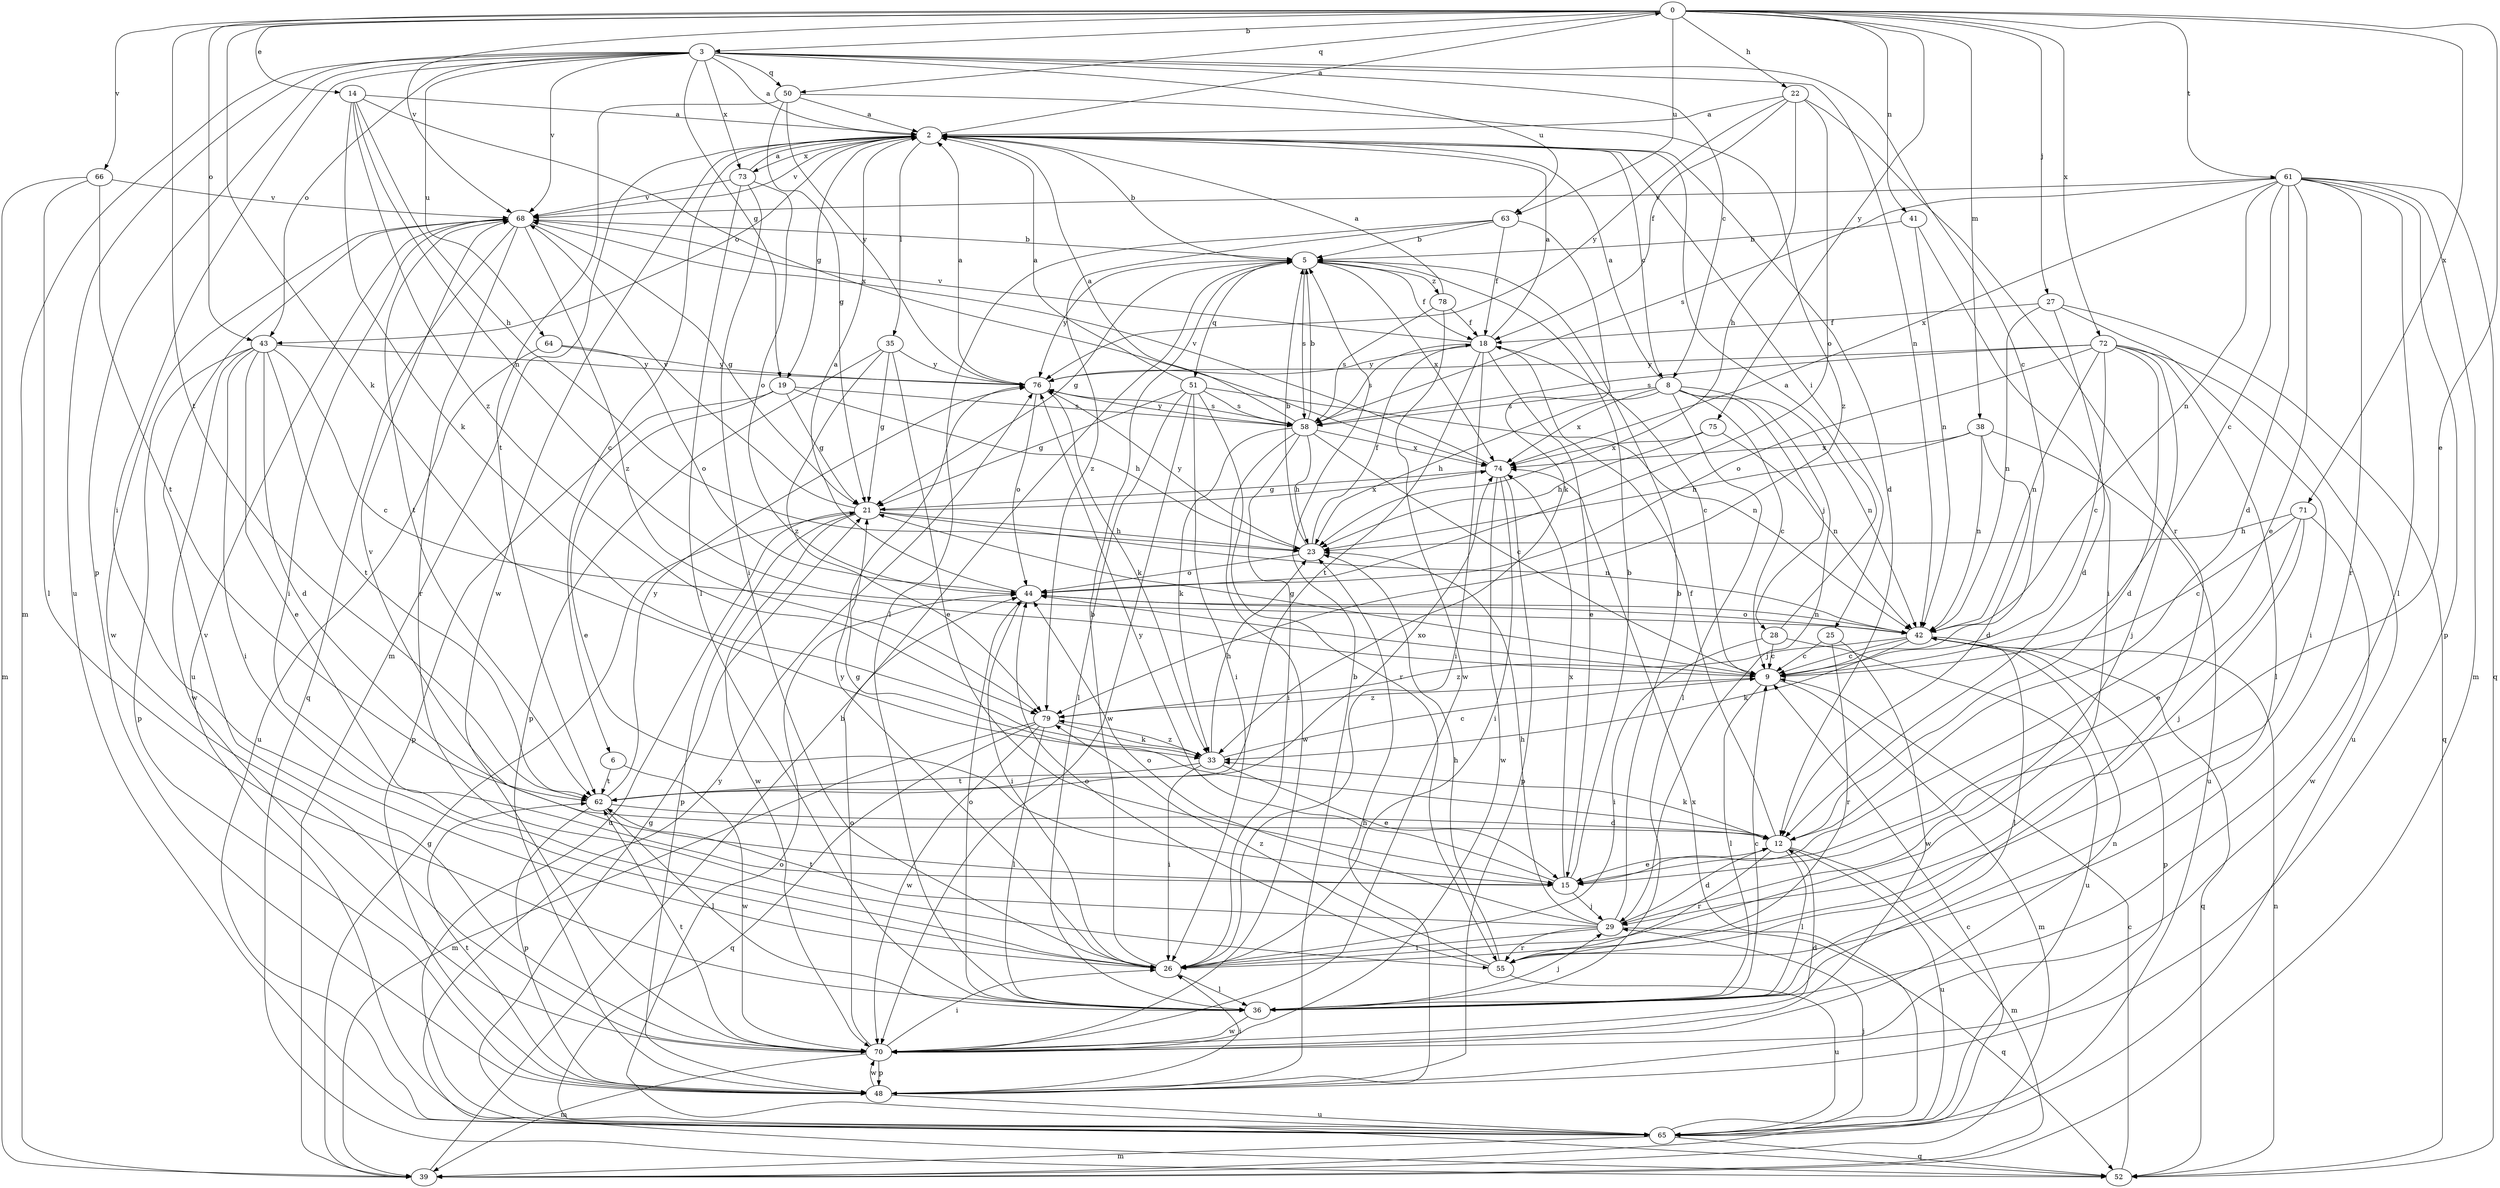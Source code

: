 strict digraph  {
0;
2;
3;
5;
6;
8;
9;
12;
14;
15;
18;
19;
21;
22;
23;
25;
26;
27;
28;
29;
33;
35;
36;
38;
39;
41;
42;
43;
44;
48;
50;
51;
52;
55;
58;
61;
62;
63;
64;
65;
66;
68;
70;
71;
72;
73;
74;
75;
76;
78;
79;
0 -> 3  [label=b];
0 -> 14  [label=e];
0 -> 15  [label=e];
0 -> 22  [label=h];
0 -> 27  [label=j];
0 -> 33  [label=k];
0 -> 38  [label=m];
0 -> 41  [label=n];
0 -> 43  [label=o];
0 -> 50  [label=q];
0 -> 61  [label=t];
0 -> 62  [label=t];
0 -> 63  [label=u];
0 -> 66  [label=v];
0 -> 68  [label=v];
0 -> 71  [label=x];
0 -> 72  [label=x];
0 -> 75  [label=y];
2 -> 0  [label=a];
2 -> 5  [label=b];
2 -> 6  [label=c];
2 -> 8  [label=c];
2 -> 12  [label=d];
2 -> 19  [label=g];
2 -> 25  [label=i];
2 -> 35  [label=l];
2 -> 39  [label=m];
2 -> 43  [label=o];
2 -> 68  [label=v];
2 -> 70  [label=w];
2 -> 73  [label=x];
3 -> 2  [label=a];
3 -> 8  [label=c];
3 -> 9  [label=c];
3 -> 19  [label=g];
3 -> 26  [label=i];
3 -> 39  [label=m];
3 -> 42  [label=n];
3 -> 43  [label=o];
3 -> 48  [label=p];
3 -> 50  [label=q];
3 -> 63  [label=u];
3 -> 64  [label=u];
3 -> 65  [label=u];
3 -> 68  [label=v];
3 -> 73  [label=x];
5 -> 18  [label=f];
5 -> 21  [label=g];
5 -> 51  [label=q];
5 -> 58  [label=s];
5 -> 74  [label=x];
5 -> 76  [label=y];
5 -> 78  [label=z];
6 -> 62  [label=t];
6 -> 70  [label=w];
8 -> 2  [label=a];
8 -> 9  [label=c];
8 -> 23  [label=h];
8 -> 28  [label=j];
8 -> 29  [label=j];
8 -> 36  [label=l];
8 -> 42  [label=n];
8 -> 58  [label=s];
8 -> 74  [label=x];
9 -> 21  [label=g];
9 -> 36  [label=l];
9 -> 39  [label=m];
9 -> 44  [label=o];
9 -> 79  [label=z];
12 -> 15  [label=e];
12 -> 18  [label=f];
12 -> 21  [label=g];
12 -> 33  [label=k];
12 -> 36  [label=l];
12 -> 39  [label=m];
12 -> 55  [label=r];
12 -> 65  [label=u];
14 -> 2  [label=a];
14 -> 23  [label=h];
14 -> 33  [label=k];
14 -> 42  [label=n];
14 -> 74  [label=x];
14 -> 79  [label=z];
15 -> 5  [label=b];
15 -> 29  [label=j];
15 -> 68  [label=v];
15 -> 74  [label=x];
15 -> 76  [label=y];
18 -> 2  [label=a];
18 -> 9  [label=c];
18 -> 15  [label=e];
18 -> 26  [label=i];
18 -> 58  [label=s];
18 -> 62  [label=t];
18 -> 68  [label=v];
18 -> 76  [label=y];
19 -> 15  [label=e];
19 -> 21  [label=g];
19 -> 23  [label=h];
19 -> 48  [label=p];
19 -> 58  [label=s];
21 -> 23  [label=h];
21 -> 42  [label=n];
21 -> 48  [label=p];
21 -> 65  [label=u];
21 -> 68  [label=v];
21 -> 70  [label=w];
21 -> 74  [label=x];
22 -> 2  [label=a];
22 -> 18  [label=f];
22 -> 23  [label=h];
22 -> 44  [label=o];
22 -> 55  [label=r];
22 -> 76  [label=y];
23 -> 5  [label=b];
23 -> 18  [label=f];
23 -> 44  [label=o];
23 -> 76  [label=y];
25 -> 9  [label=c];
25 -> 55  [label=r];
25 -> 70  [label=w];
26 -> 5  [label=b];
26 -> 36  [label=l];
26 -> 76  [label=y];
27 -> 12  [label=d];
27 -> 18  [label=f];
27 -> 26  [label=i];
27 -> 42  [label=n];
27 -> 52  [label=q];
28 -> 2  [label=a];
28 -> 9  [label=c];
28 -> 26  [label=i];
28 -> 65  [label=u];
29 -> 5  [label=b];
29 -> 12  [label=d];
29 -> 23  [label=h];
29 -> 26  [label=i];
29 -> 44  [label=o];
29 -> 52  [label=q];
29 -> 55  [label=r];
29 -> 62  [label=t];
33 -> 9  [label=c];
33 -> 15  [label=e];
33 -> 23  [label=h];
33 -> 26  [label=i];
33 -> 62  [label=t];
33 -> 79  [label=z];
35 -> 15  [label=e];
35 -> 21  [label=g];
35 -> 48  [label=p];
35 -> 76  [label=y];
35 -> 79  [label=z];
36 -> 9  [label=c];
36 -> 29  [label=j];
36 -> 44  [label=o];
36 -> 70  [label=w];
38 -> 12  [label=d];
38 -> 23  [label=h];
38 -> 42  [label=n];
38 -> 65  [label=u];
38 -> 74  [label=x];
39 -> 5  [label=b];
39 -> 9  [label=c];
39 -> 21  [label=g];
41 -> 5  [label=b];
41 -> 26  [label=i];
41 -> 42  [label=n];
42 -> 9  [label=c];
42 -> 33  [label=k];
42 -> 36  [label=l];
42 -> 44  [label=o];
42 -> 48  [label=p];
42 -> 52  [label=q];
42 -> 79  [label=z];
43 -> 9  [label=c];
43 -> 12  [label=d];
43 -> 15  [label=e];
43 -> 26  [label=i];
43 -> 48  [label=p];
43 -> 62  [label=t];
43 -> 70  [label=w];
43 -> 76  [label=y];
44 -> 2  [label=a];
44 -> 26  [label=i];
44 -> 42  [label=n];
48 -> 5  [label=b];
48 -> 23  [label=h];
48 -> 26  [label=i];
48 -> 62  [label=t];
48 -> 65  [label=u];
48 -> 70  [label=w];
50 -> 2  [label=a];
50 -> 21  [label=g];
50 -> 62  [label=t];
50 -> 76  [label=y];
50 -> 79  [label=z];
51 -> 2  [label=a];
51 -> 21  [label=g];
51 -> 26  [label=i];
51 -> 36  [label=l];
51 -> 42  [label=n];
51 -> 55  [label=r];
51 -> 58  [label=s];
51 -> 70  [label=w];
52 -> 9  [label=c];
52 -> 42  [label=n];
52 -> 76  [label=y];
55 -> 23  [label=h];
55 -> 44  [label=o];
55 -> 65  [label=u];
55 -> 79  [label=z];
58 -> 2  [label=a];
58 -> 5  [label=b];
58 -> 9  [label=c];
58 -> 23  [label=h];
58 -> 26  [label=i];
58 -> 33  [label=k];
58 -> 70  [label=w];
58 -> 74  [label=x];
58 -> 76  [label=y];
61 -> 9  [label=c];
61 -> 12  [label=d];
61 -> 15  [label=e];
61 -> 36  [label=l];
61 -> 39  [label=m];
61 -> 42  [label=n];
61 -> 48  [label=p];
61 -> 52  [label=q];
61 -> 55  [label=r];
61 -> 58  [label=s];
61 -> 68  [label=v];
61 -> 74  [label=x];
62 -> 12  [label=d];
62 -> 36  [label=l];
62 -> 48  [label=p];
62 -> 74  [label=x];
62 -> 76  [label=y];
63 -> 5  [label=b];
63 -> 18  [label=f];
63 -> 33  [label=k];
63 -> 36  [label=l];
63 -> 79  [label=z];
64 -> 44  [label=o];
64 -> 65  [label=u];
64 -> 76  [label=y];
65 -> 21  [label=g];
65 -> 29  [label=j];
65 -> 39  [label=m];
65 -> 44  [label=o];
65 -> 52  [label=q];
65 -> 74  [label=x];
66 -> 36  [label=l];
66 -> 39  [label=m];
66 -> 62  [label=t];
66 -> 68  [label=v];
68 -> 5  [label=b];
68 -> 21  [label=g];
68 -> 26  [label=i];
68 -> 52  [label=q];
68 -> 55  [label=r];
68 -> 62  [label=t];
68 -> 65  [label=u];
68 -> 70  [label=w];
68 -> 79  [label=z];
70 -> 12  [label=d];
70 -> 26  [label=i];
70 -> 39  [label=m];
70 -> 42  [label=n];
70 -> 44  [label=o];
70 -> 48  [label=p];
70 -> 62  [label=t];
70 -> 68  [label=v];
71 -> 9  [label=c];
71 -> 15  [label=e];
71 -> 23  [label=h];
71 -> 29  [label=j];
71 -> 70  [label=w];
72 -> 9  [label=c];
72 -> 12  [label=d];
72 -> 29  [label=j];
72 -> 36  [label=l];
72 -> 42  [label=n];
72 -> 44  [label=o];
72 -> 58  [label=s];
72 -> 65  [label=u];
72 -> 76  [label=y];
73 -> 2  [label=a];
73 -> 26  [label=i];
73 -> 36  [label=l];
73 -> 44  [label=o];
73 -> 68  [label=v];
74 -> 21  [label=g];
74 -> 26  [label=i];
74 -> 48  [label=p];
74 -> 68  [label=v];
74 -> 70  [label=w];
75 -> 23  [label=h];
75 -> 42  [label=n];
75 -> 74  [label=x];
76 -> 2  [label=a];
76 -> 33  [label=k];
76 -> 44  [label=o];
76 -> 58  [label=s];
78 -> 2  [label=a];
78 -> 18  [label=f];
78 -> 58  [label=s];
78 -> 70  [label=w];
79 -> 33  [label=k];
79 -> 36  [label=l];
79 -> 39  [label=m];
79 -> 52  [label=q];
79 -> 70  [label=w];
}
